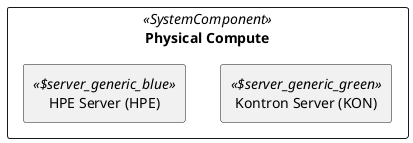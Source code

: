 @startuml

skinparam monochrome true
skinparam componentStyle uml2





show stereotype

rectangle Physical__F_Compute as "Physical Compute" <<SystemComponent>> {
	rectangle Kontron__F_Server__F___N_KON__O_ as "Kontron Server (KON)" <<$server_generic_green>> {
	}		
	rectangle HPE__F_Server__F___N_HPE__O_ as "HPE Server (HPE)" <<$server_generic_blue>> {
	}		

}

' Begin Protected Region [[layouting]]

' End Protected Region   [[layouting]]
@enduml
' Actifsource ID=[dc5bfacd-eaac-11e8-88d3-bfc6b992bdec,2ac227af-0a96-11e9-9f72-e5610a9d4cd3,Hash]
